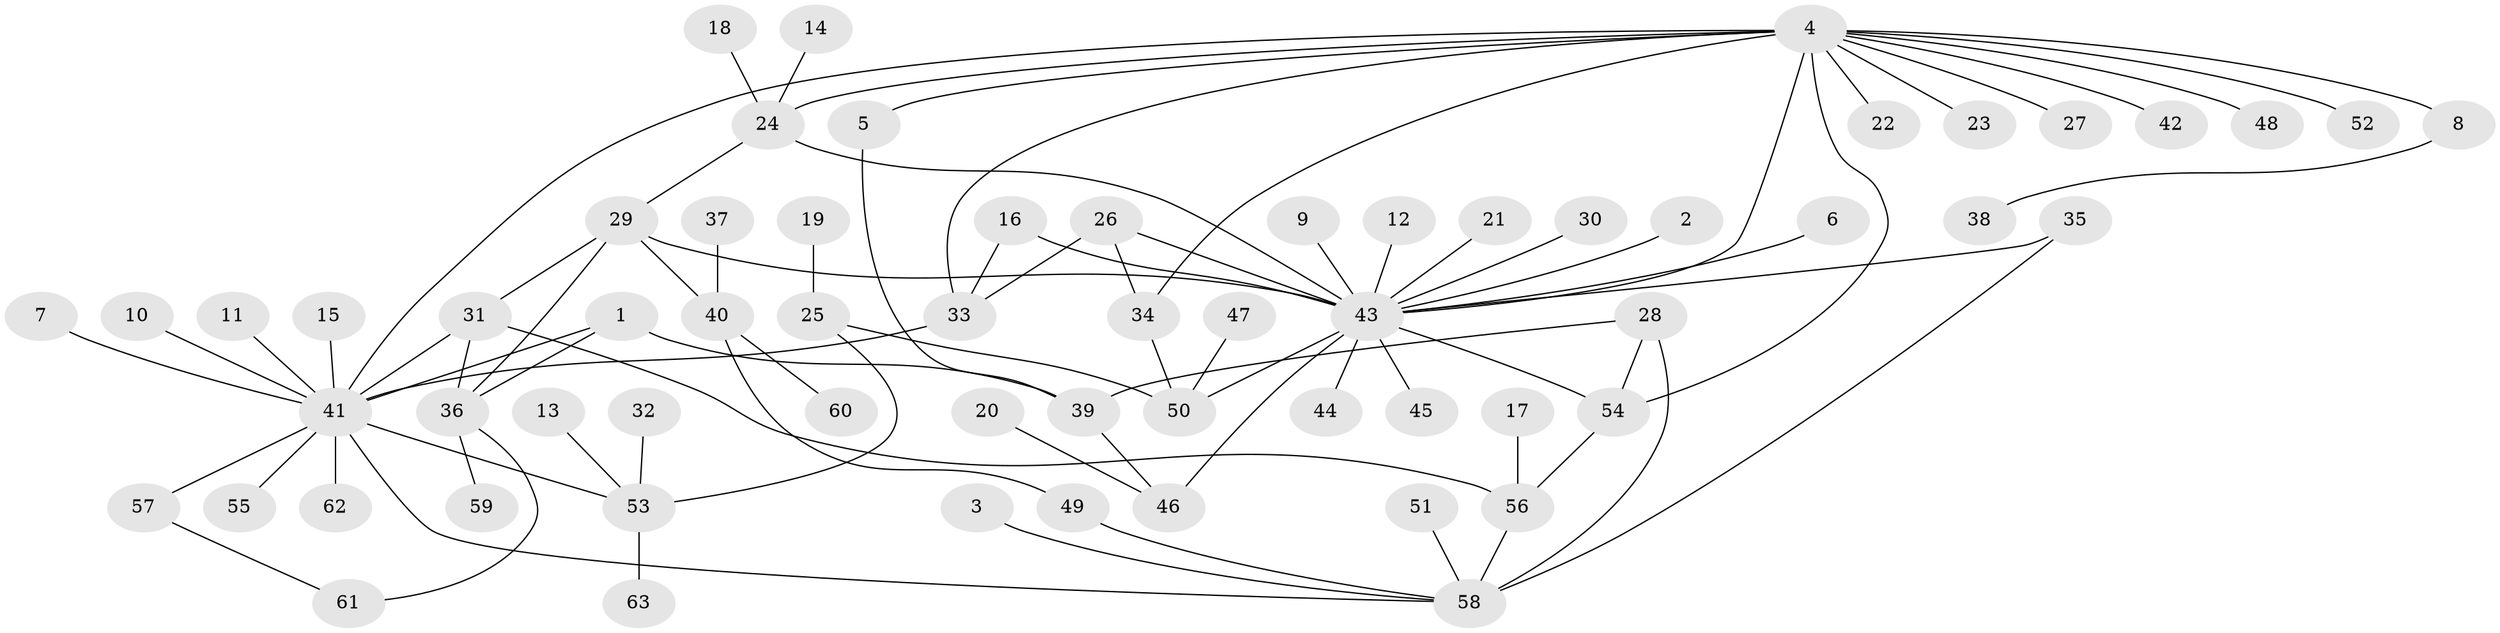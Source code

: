 // original degree distribution, {10: 0.008, 8: 0.016, 17: 0.008, 15: 0.008, 9: 0.008, 3: 0.096, 1: 0.52, 4: 0.056, 5: 0.08, 2: 0.192, 6: 0.008}
// Generated by graph-tools (version 1.1) at 2025/26/03/09/25 03:26:08]
// undirected, 63 vertices, 83 edges
graph export_dot {
graph [start="1"]
  node [color=gray90,style=filled];
  1;
  2;
  3;
  4;
  5;
  6;
  7;
  8;
  9;
  10;
  11;
  12;
  13;
  14;
  15;
  16;
  17;
  18;
  19;
  20;
  21;
  22;
  23;
  24;
  25;
  26;
  27;
  28;
  29;
  30;
  31;
  32;
  33;
  34;
  35;
  36;
  37;
  38;
  39;
  40;
  41;
  42;
  43;
  44;
  45;
  46;
  47;
  48;
  49;
  50;
  51;
  52;
  53;
  54;
  55;
  56;
  57;
  58;
  59;
  60;
  61;
  62;
  63;
  1 -- 36 [weight=1.0];
  1 -- 39 [weight=1.0];
  1 -- 41 [weight=1.0];
  2 -- 43 [weight=1.0];
  3 -- 58 [weight=1.0];
  4 -- 5 [weight=1.0];
  4 -- 8 [weight=1.0];
  4 -- 22 [weight=1.0];
  4 -- 23 [weight=1.0];
  4 -- 24 [weight=1.0];
  4 -- 27 [weight=1.0];
  4 -- 33 [weight=2.0];
  4 -- 34 [weight=1.0];
  4 -- 41 [weight=1.0];
  4 -- 42 [weight=1.0];
  4 -- 43 [weight=1.0];
  4 -- 48 [weight=1.0];
  4 -- 52 [weight=1.0];
  4 -- 54 [weight=1.0];
  5 -- 39 [weight=1.0];
  6 -- 43 [weight=1.0];
  7 -- 41 [weight=1.0];
  8 -- 38 [weight=1.0];
  9 -- 43 [weight=1.0];
  10 -- 41 [weight=1.0];
  11 -- 41 [weight=1.0];
  12 -- 43 [weight=1.0];
  13 -- 53 [weight=1.0];
  14 -- 24 [weight=1.0];
  15 -- 41 [weight=1.0];
  16 -- 33 [weight=1.0];
  16 -- 43 [weight=1.0];
  17 -- 56 [weight=1.0];
  18 -- 24 [weight=1.0];
  19 -- 25 [weight=1.0];
  20 -- 46 [weight=1.0];
  21 -- 43 [weight=1.0];
  24 -- 29 [weight=1.0];
  24 -- 43 [weight=2.0];
  25 -- 50 [weight=1.0];
  25 -- 53 [weight=1.0];
  26 -- 33 [weight=1.0];
  26 -- 34 [weight=1.0];
  26 -- 43 [weight=1.0];
  28 -- 39 [weight=1.0];
  28 -- 54 [weight=1.0];
  28 -- 58 [weight=2.0];
  29 -- 31 [weight=1.0];
  29 -- 36 [weight=1.0];
  29 -- 40 [weight=1.0];
  29 -- 43 [weight=1.0];
  30 -- 43 [weight=1.0];
  31 -- 36 [weight=1.0];
  31 -- 41 [weight=1.0];
  31 -- 56 [weight=1.0];
  32 -- 53 [weight=1.0];
  33 -- 41 [weight=1.0];
  34 -- 50 [weight=1.0];
  35 -- 43 [weight=1.0];
  35 -- 58 [weight=1.0];
  36 -- 59 [weight=1.0];
  36 -- 61 [weight=1.0];
  37 -- 40 [weight=1.0];
  39 -- 46 [weight=1.0];
  40 -- 49 [weight=1.0];
  40 -- 60 [weight=1.0];
  41 -- 53 [weight=1.0];
  41 -- 55 [weight=1.0];
  41 -- 57 [weight=1.0];
  41 -- 58 [weight=1.0];
  41 -- 62 [weight=1.0];
  43 -- 44 [weight=1.0];
  43 -- 45 [weight=1.0];
  43 -- 46 [weight=1.0];
  43 -- 50 [weight=1.0];
  43 -- 54 [weight=1.0];
  47 -- 50 [weight=1.0];
  49 -- 58 [weight=1.0];
  51 -- 58 [weight=1.0];
  53 -- 63 [weight=2.0];
  54 -- 56 [weight=1.0];
  56 -- 58 [weight=1.0];
  57 -- 61 [weight=1.0];
}

